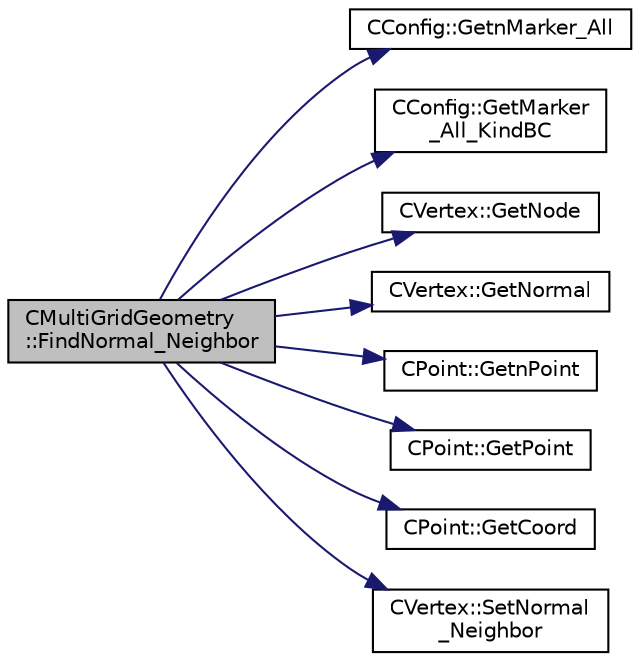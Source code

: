 digraph "CMultiGridGeometry::FindNormal_Neighbor"
{
  edge [fontname="Helvetica",fontsize="10",labelfontname="Helvetica",labelfontsize="10"];
  node [fontname="Helvetica",fontsize="10",shape=record];
  rankdir="LR";
  Node51 [label="CMultiGridGeometry\l::FindNormal_Neighbor",height=0.2,width=0.4,color="black", fillcolor="grey75", style="filled", fontcolor="black"];
  Node51 -> Node52 [color="midnightblue",fontsize="10",style="solid",fontname="Helvetica"];
  Node52 [label="CConfig::GetnMarker_All",height=0.2,width=0.4,color="black", fillcolor="white", style="filled",URL="$class_c_config.html#a300c4884edfc0c2acf395036439004f4",tooltip="Get the total number of boundary markers including send/receive domains. "];
  Node51 -> Node53 [color="midnightblue",fontsize="10",style="solid",fontname="Helvetica"];
  Node53 [label="CConfig::GetMarker\l_All_KindBC",height=0.2,width=0.4,color="black", fillcolor="white", style="filled",URL="$class_c_config.html#a57d43acc1457d2d27095ce006218862e",tooltip="Get the kind of boundary for each marker. "];
  Node51 -> Node54 [color="midnightblue",fontsize="10",style="solid",fontname="Helvetica"];
  Node54 [label="CVertex::GetNode",height=0.2,width=0.4,color="black", fillcolor="white", style="filled",URL="$class_c_vertex.html#a95c513bf927464157ed96b6c79779a1f",tooltip="Get the node of the vertex. "];
  Node51 -> Node55 [color="midnightblue",fontsize="10",style="solid",fontname="Helvetica"];
  Node55 [label="CVertex::GetNormal",height=0.2,width=0.4,color="black", fillcolor="white", style="filled",URL="$class_c_vertex.html#a0d289163c6f3384822fcb9ae86fc1c39",tooltip="Copy the the normal vector of a face. "];
  Node51 -> Node56 [color="midnightblue",fontsize="10",style="solid",fontname="Helvetica"];
  Node56 [label="CPoint::GetnPoint",height=0.2,width=0.4,color="black", fillcolor="white", style="filled",URL="$class_c_point.html#adbb78f3c01711ed0349897f845e3f2d8",tooltip="Get the number of points that compose the control volume. "];
  Node51 -> Node57 [color="midnightblue",fontsize="10",style="solid",fontname="Helvetica"];
  Node57 [label="CPoint::GetPoint",height=0.2,width=0.4,color="black", fillcolor="white", style="filled",URL="$class_c_point.html#aab08fdab4e59c01d822afca5335a86af",tooltip="Get all the points that compose the control volume. "];
  Node51 -> Node58 [color="midnightblue",fontsize="10",style="solid",fontname="Helvetica"];
  Node58 [label="CPoint::GetCoord",height=0.2,width=0.4,color="black", fillcolor="white", style="filled",URL="$class_c_point.html#a95fe081d22e96e190cb3edcbf0d6525f",tooltip="Get the coordinates dor the control volume. "];
  Node51 -> Node59 [color="midnightblue",fontsize="10",style="solid",fontname="Helvetica"];
  Node59 [label="CVertex::SetNormal\l_Neighbor",height=0.2,width=0.4,color="black", fillcolor="white", style="filled",URL="$class_c_vertex.html#a3d9a7f515515d1637d78437cff189a90",tooltip="Set the index of the closest neighbor to a point on the boundaries. "];
}
